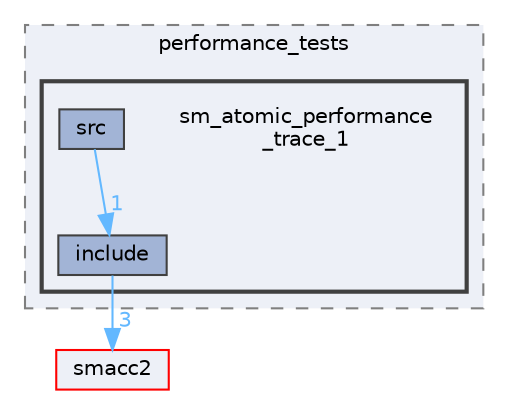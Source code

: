 digraph "smacc2_performance_tools/performance_tests/sm_atomic_performance_trace_1"
{
 // LATEX_PDF_SIZE
  bgcolor="transparent";
  edge [fontname=Helvetica,fontsize=10,labelfontname=Helvetica,labelfontsize=10];
  node [fontname=Helvetica,fontsize=10,shape=box,height=0.2,width=0.4];
  compound=true
  subgraph clusterdir_6c92834db2043e673bada459bc613d10 {
    graph [ bgcolor="#edf0f7", pencolor="grey50", label="performance_tests", fontname=Helvetica,fontsize=10 style="filled,dashed", URL="dir_6c92834db2043e673bada459bc613d10.html",tooltip=""]
  subgraph clusterdir_052b3769590e6bc9d64da8fe402aa3f5 {
    graph [ bgcolor="#edf0f7", pencolor="grey25", label="", fontname=Helvetica,fontsize=10 style="filled,bold", URL="dir_052b3769590e6bc9d64da8fe402aa3f5.html",tooltip=""]
    dir_052b3769590e6bc9d64da8fe402aa3f5 [shape=plaintext, label="sm_atomic_performance\l_trace_1"];
  dir_a2ab44b2b7296d4ed9ce571af17e3019 [label="include", fillcolor="#a2b4d6", color="grey25", style="filled", URL="dir_a2ab44b2b7296d4ed9ce571af17e3019.html",tooltip=""];
  dir_53baaa19d2fe9891c6b852bc8ecf5819 [label="src", fillcolor="#a2b4d6", color="grey25", style="filled", URL="dir_53baaa19d2fe9891c6b852bc8ecf5819.html",tooltip=""];
  }
  }
  dir_ce4c19d6108cf5285f3105ec9cd73bf1 [label="smacc2", fillcolor="#edf0f7", color="red", style="filled", URL="dir_ce4c19d6108cf5285f3105ec9cd73bf1.html",tooltip=""];
  dir_a2ab44b2b7296d4ed9ce571af17e3019->dir_ce4c19d6108cf5285f3105ec9cd73bf1 [headlabel="3", labeldistance=1.5 headhref="dir_000066_000123.html" color="steelblue1" fontcolor="steelblue1"];
  dir_53baaa19d2fe9891c6b852bc8ecf5819->dir_a2ab44b2b7296d4ed9ce571af17e3019 [headlabel="1", labeldistance=1.5 headhref="dir_000158_000066.html" color="steelblue1" fontcolor="steelblue1"];
}
